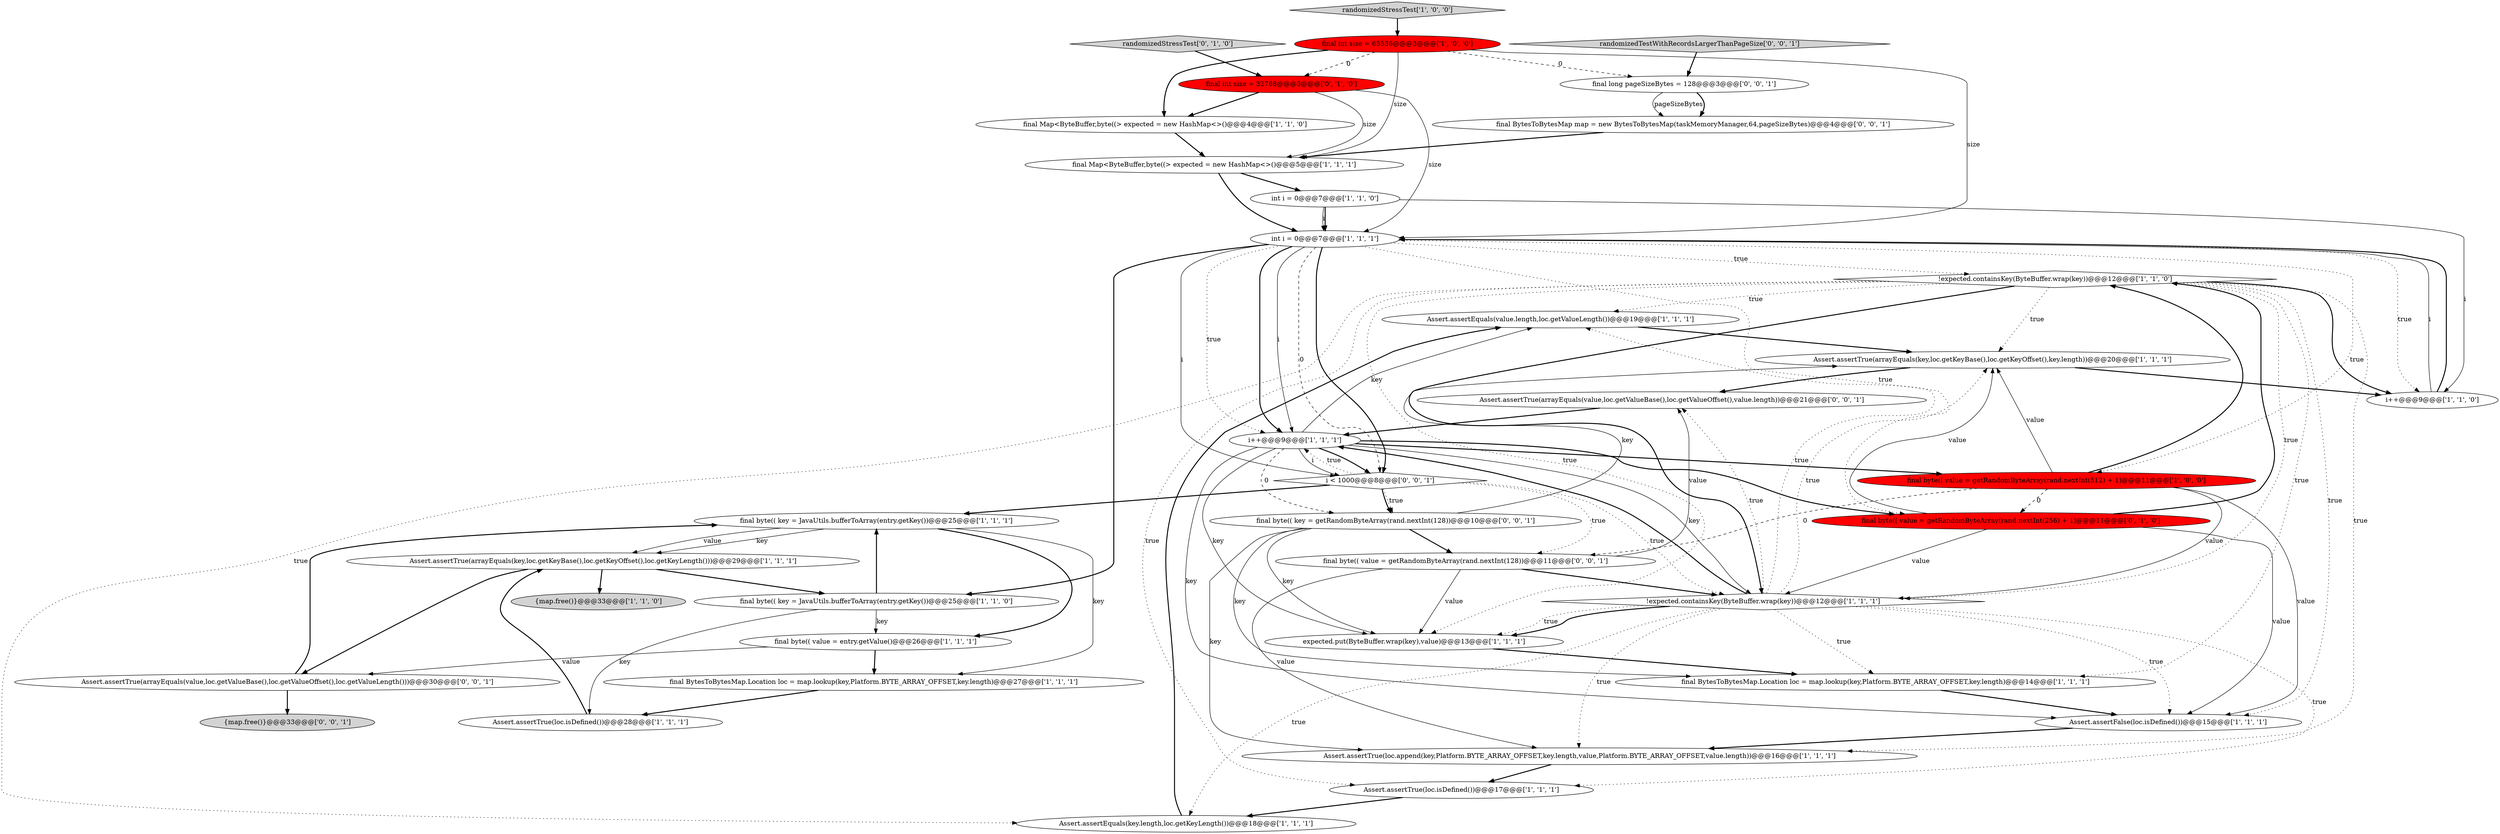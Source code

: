 digraph {
17 [style = filled, label = "int i = 0@@@7@@@['1', '1', '1']", fillcolor = white, shape = ellipse image = "AAA0AAABBB1BBB"];
22 [style = filled, label = "int i = 0@@@7@@@['1', '1', '0']", fillcolor = white, shape = ellipse image = "AAA0AAABBB1BBB"];
11 [style = filled, label = "Assert.assertEquals(value.length,loc.getValueLength())@@@19@@@['1', '1', '1']", fillcolor = white, shape = ellipse image = "AAA0AAABBB1BBB"];
6 [style = filled, label = "!expected.containsKey(ByteBuffer.wrap(key))@@@12@@@['1', '1', '0']", fillcolor = white, shape = diamond image = "AAA0AAABBB1BBB"];
16 [style = filled, label = "final byte(( value = getRandomByteArray(rand.nextInt(512) + 1)@@@11@@@['1', '0', '0']", fillcolor = red, shape = ellipse image = "AAA1AAABBB1BBB"];
21 [style = filled, label = "expected.put(ByteBuffer.wrap(key),value)@@@13@@@['1', '1', '1']", fillcolor = white, shape = ellipse image = "AAA0AAABBB1BBB"];
0 [style = filled, label = "Assert.assertTrue(loc.isDefined())@@@28@@@['1', '1', '1']", fillcolor = white, shape = ellipse image = "AAA0AAABBB1BBB"];
2 [style = filled, label = "i++@@@9@@@['1', '1', '0']", fillcolor = white, shape = ellipse image = "AAA0AAABBB1BBB"];
24 [style = filled, label = "Assert.assertTrue(arrayEquals(key,loc.getKeyBase(),loc.getKeyOffset(),loc.getKeyLength()))@@@29@@@['1', '1', '1']", fillcolor = white, shape = ellipse image = "AAA0AAABBB1BBB"];
12 [style = filled, label = "Assert.assertEquals(key.length,loc.getKeyLength())@@@18@@@['1', '1', '1']", fillcolor = white, shape = ellipse image = "AAA0AAABBB1BBB"];
31 [style = filled, label = "{map.free()}@@@33@@@['0', '0', '1']", fillcolor = lightgray, shape = ellipse image = "AAA0AAABBB3BBB"];
7 [style = filled, label = "final BytesToBytesMap.Location loc = map.lookup(key,Platform.BYTE_ARRAY_OFFSET,key.length)@@@14@@@['1', '1', '1']", fillcolor = white, shape = ellipse image = "AAA0AAABBB1BBB"];
29 [style = filled, label = "final byte(( value = getRandomByteArray(rand.nextInt(128))@@@11@@@['0', '0', '1']", fillcolor = white, shape = ellipse image = "AAA0AAABBB3BBB"];
36 [style = filled, label = "final long pageSizeBytes = 128@@@3@@@['0', '0', '1']", fillcolor = white, shape = ellipse image = "AAA0AAABBB3BBB"];
23 [style = filled, label = "final byte(( key = JavaUtils.bufferToArray(entry.getKey())@@@25@@@['1', '1', '0']", fillcolor = white, shape = ellipse image = "AAA0AAABBB1BBB"];
8 [style = filled, label = "i++@@@9@@@['1', '1', '1']", fillcolor = white, shape = ellipse image = "AAA0AAABBB1BBB"];
20 [style = filled, label = "final Map<ByteBuffer,byte((> expected = new HashMap<>()@@@4@@@['1', '1', '0']", fillcolor = white, shape = ellipse image = "AAA0AAABBB1BBB"];
1 [style = filled, label = "final int size = 65536@@@3@@@['1', '0', '0']", fillcolor = red, shape = ellipse image = "AAA1AAABBB1BBB"];
25 [style = filled, label = "final Map<ByteBuffer,byte((> expected = new HashMap<>()@@@5@@@['1', '1', '1']", fillcolor = white, shape = ellipse image = "AAA0AAABBB1BBB"];
30 [style = filled, label = "final BytesToBytesMap map = new BytesToBytesMap(taskMemoryManager,64,pageSizeBytes)@@@4@@@['0', '0', '1']", fillcolor = white, shape = ellipse image = "AAA0AAABBB3BBB"];
26 [style = filled, label = "final byte(( value = getRandomByteArray(rand.nextInt(256) + 1)@@@11@@@['0', '1', '0']", fillcolor = red, shape = ellipse image = "AAA1AAABBB2BBB"];
4 [style = filled, label = "final byte(( key = JavaUtils.bufferToArray(entry.getKey())@@@25@@@['1', '1', '1']", fillcolor = white, shape = ellipse image = "AAA0AAABBB1BBB"];
5 [style = filled, label = "final byte(( value = entry.getValue()@@@26@@@['1', '1', '1']", fillcolor = white, shape = ellipse image = "AAA0AAABBB1BBB"];
28 [style = filled, label = "final int size = 32768@@@3@@@['0', '1', '0']", fillcolor = red, shape = ellipse image = "AAA1AAABBB2BBB"];
15 [style = filled, label = "{map.free()}@@@33@@@['1', '1', '0']", fillcolor = lightgray, shape = ellipse image = "AAA0AAABBB1BBB"];
14 [style = filled, label = "randomizedStressTest['1', '0', '0']", fillcolor = lightgray, shape = diamond image = "AAA0AAABBB1BBB"];
34 [style = filled, label = "randomizedTestWithRecordsLargerThanPageSize['0', '0', '1']", fillcolor = lightgray, shape = diamond image = "AAA0AAABBB3BBB"];
33 [style = filled, label = "Assert.assertTrue(arrayEquals(value,loc.getValueBase(),loc.getValueOffset(),value.length))@@@21@@@['0', '0', '1']", fillcolor = white, shape = ellipse image = "AAA0AAABBB3BBB"];
9 [style = filled, label = "final BytesToBytesMap.Location loc = map.lookup(key,Platform.BYTE_ARRAY_OFFSET,key.length)@@@27@@@['1', '1', '1']", fillcolor = white, shape = ellipse image = "AAA0AAABBB1BBB"];
10 [style = filled, label = "Assert.assertTrue(loc.append(key,Platform.BYTE_ARRAY_OFFSET,key.length,value,Platform.BYTE_ARRAY_OFFSET,value.length))@@@16@@@['1', '1', '1']", fillcolor = white, shape = ellipse image = "AAA0AAABBB1BBB"];
13 [style = filled, label = "Assert.assertTrue(arrayEquals(key,loc.getKeyBase(),loc.getKeyOffset(),key.length))@@@20@@@['1', '1', '1']", fillcolor = white, shape = ellipse image = "AAA0AAABBB1BBB"];
27 [style = filled, label = "randomizedStressTest['0', '1', '0']", fillcolor = lightgray, shape = diamond image = "AAA0AAABBB2BBB"];
19 [style = filled, label = "!expected.containsKey(ByteBuffer.wrap(key))@@@12@@@['1', '1', '1']", fillcolor = white, shape = diamond image = "AAA0AAABBB1BBB"];
3 [style = filled, label = "Assert.assertFalse(loc.isDefined())@@@15@@@['1', '1', '1']", fillcolor = white, shape = ellipse image = "AAA0AAABBB1BBB"];
18 [style = filled, label = "Assert.assertTrue(loc.isDefined())@@@17@@@['1', '1', '1']", fillcolor = white, shape = ellipse image = "AAA0AAABBB1BBB"];
35 [style = filled, label = "Assert.assertTrue(arrayEquals(value,loc.getValueBase(),loc.getValueOffset(),loc.getValueLength()))@@@30@@@['0', '0', '1']", fillcolor = white, shape = ellipse image = "AAA0AAABBB3BBB"];
37 [style = filled, label = "final byte(( key = getRandomByteArray(rand.nextInt(128))@@@10@@@['0', '0', '1']", fillcolor = white, shape = ellipse image = "AAA0AAABBB3BBB"];
32 [style = filled, label = "i < 1000@@@8@@@['0', '0', '1']", fillcolor = white, shape = diamond image = "AAA0AAABBB3BBB"];
19->10 [style = dotted, label="true"];
4->24 [style = solid, label="key"];
8->16 [style = bold, label=""];
1->25 [style = solid, label="size"];
32->37 [style = bold, label=""];
5->9 [style = bold, label=""];
25->22 [style = bold, label=""];
28->20 [style = bold, label=""];
17->6 [style = dotted, label="true"];
37->13 [style = solid, label="key"];
27->28 [style = bold, label=""];
1->20 [style = bold, label=""];
1->17 [style = solid, label="size"];
17->8 [style = solid, label="i"];
8->19 [style = solid, label="key"];
6->19 [style = dotted, label="true"];
16->26 [style = dashed, label="0"];
17->8 [style = dotted, label="true"];
4->24 [style = solid, label="value"];
6->18 [style = dotted, label="true"];
32->8 [style = dotted, label="true"];
29->10 [style = solid, label="value"];
29->33 [style = solid, label="value"];
19->11 [style = dotted, label="true"];
0->24 [style = bold, label=""];
11->13 [style = bold, label=""];
32->37 [style = dotted, label="true"];
17->32 [style = solid, label="i"];
36->30 [style = solid, label="pageSizeBytes"];
17->2 [style = dotted, label="true"];
32->4 [style = bold, label=""];
6->11 [style = dotted, label="true"];
6->3 [style = dotted, label="true"];
37->21 [style = solid, label="key"];
35->31 [style = bold, label=""];
17->26 [style = dotted, label="true"];
8->3 [style = solid, label="key"];
16->6 [style = bold, label=""];
6->13 [style = dotted, label="true"];
12->11 [style = bold, label=""];
18->12 [style = bold, label=""];
37->29 [style = bold, label=""];
19->33 [style = dotted, label="true"];
22->2 [style = solid, label="i"];
28->25 [style = solid, label="size"];
4->9 [style = solid, label="key"];
19->21 [style = dotted, label="true"];
26->6 [style = bold, label=""];
16->19 [style = solid, label="value"];
20->25 [style = bold, label=""];
6->2 [style = bold, label=""];
29->21 [style = solid, label="value"];
17->16 [style = dotted, label="true"];
3->10 [style = bold, label=""];
36->30 [style = bold, label=""];
19->3 [style = dotted, label="true"];
34->36 [style = bold, label=""];
6->7 [style = dotted, label="true"];
22->17 [style = bold, label=""];
21->7 [style = bold, label=""];
6->12 [style = dotted, label="true"];
2->17 [style = solid, label="i"];
33->8 [style = bold, label=""];
16->13 [style = solid, label="value"];
2->17 [style = bold, label=""];
17->8 [style = bold, label=""];
10->18 [style = bold, label=""];
8->11 [style = solid, label="key"];
8->21 [style = solid, label="key"];
19->18 [style = dotted, label="true"];
19->12 [style = dotted, label="true"];
26->3 [style = solid, label="value"];
28->17 [style = solid, label="size"];
19->7 [style = dotted, label="true"];
23->5 [style = solid, label="key"];
1->28 [style = dashed, label="0"];
25->17 [style = bold, label=""];
17->23 [style = bold, label=""];
6->10 [style = dotted, label="true"];
26->13 [style = solid, label="value"];
16->3 [style = solid, label="value"];
29->19 [style = bold, label=""];
32->29 [style = dotted, label="true"];
6->21 [style = dotted, label="true"];
4->5 [style = bold, label=""];
13->2 [style = bold, label=""];
24->15 [style = bold, label=""];
22->17 [style = solid, label="i"];
24->23 [style = bold, label=""];
19->21 [style = bold, label=""];
8->37 [style = dashed, label="0"];
9->0 [style = bold, label=""];
8->32 [style = bold, label=""];
24->35 [style = bold, label=""];
37->10 [style = solid, label="key"];
23->0 [style = solid, label="key"];
37->7 [style = solid, label="key"];
23->4 [style = bold, label=""];
30->25 [style = bold, label=""];
17->32 [style = dashed, label="0"];
19->13 [style = dotted, label="true"];
6->19 [style = bold, label=""];
17->32 [style = bold, label=""];
5->35 [style = solid, label="value"];
35->4 [style = bold, label=""];
7->3 [style = bold, label=""];
14->1 [style = bold, label=""];
19->8 [style = bold, label=""];
26->19 [style = solid, label="value"];
8->32 [style = solid, label="i"];
1->36 [style = dashed, label="0"];
16->29 [style = dashed, label="0"];
13->33 [style = bold, label=""];
32->19 [style = dotted, label="true"];
8->26 [style = bold, label=""];
}

